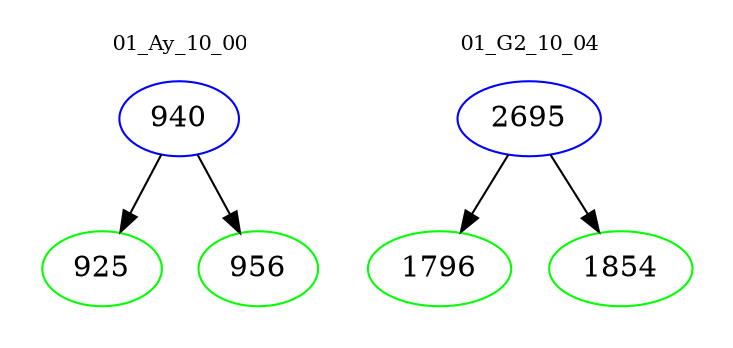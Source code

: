 digraph{
subgraph cluster_0 {
color = white
label = "01_Ay_10_00";
fontsize=10;
T0_940 [label="940", color="blue"]
T0_940 -> T0_925 [color="black"]
T0_925 [label="925", color="green"]
T0_940 -> T0_956 [color="black"]
T0_956 [label="956", color="green"]
}
subgraph cluster_1 {
color = white
label = "01_G2_10_04";
fontsize=10;
T1_2695 [label="2695", color="blue"]
T1_2695 -> T1_1796 [color="black"]
T1_1796 [label="1796", color="green"]
T1_2695 -> T1_1854 [color="black"]
T1_1854 [label="1854", color="green"]
}
}
